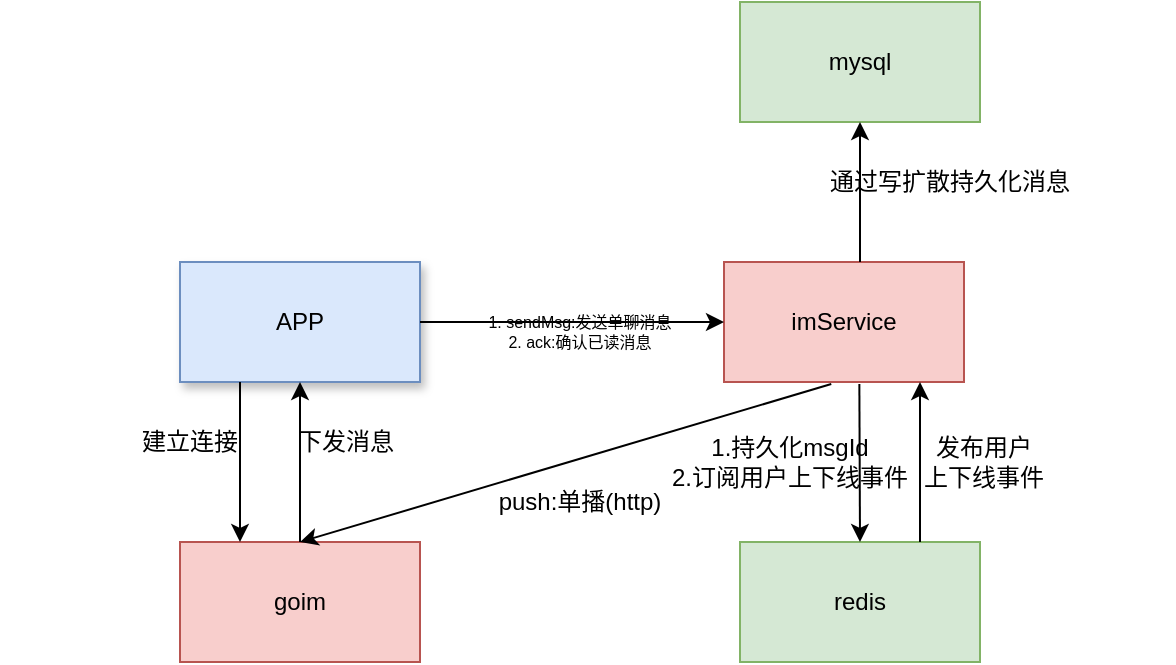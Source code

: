 <mxfile version="12.6.2" type="github"><diagram id="bsD2x_KO6xM0R5m1DpQU" name="Page-1"><mxGraphModel dx="773" dy="378" grid="1" gridSize="10" guides="1" tooltips="1" connect="1" arrows="1" fold="1" page="1" pageScale="1" pageWidth="827" pageHeight="1169" math="0" shadow="0"><root><mxCell id="0"/><mxCell id="1" parent="0"/><mxCell id="owGcyw35CdWoM1V62iLP-1" value="APP" style="rounded=0;whiteSpace=wrap;html=1;fillColor=#dae8fc;strokeColor=#6c8ebf;shadow=1;" parent="1" vertex="1"><mxGeometry x="330" y="140" width="120" height="60" as="geometry"/></mxCell><mxCell id="owGcyw35CdWoM1V62iLP-2" value="imService" style="rounded=0;whiteSpace=wrap;html=1;fillColor=#f8cecc;strokeColor=#b85450;" parent="1" vertex="1"><mxGeometry x="602" y="140" width="120" height="60" as="geometry"/></mxCell><mxCell id="owGcyw35CdWoM1V62iLP-3" value="redis" style="rounded=0;whiteSpace=wrap;html=1;fillColor=#d5e8d4;strokeColor=#82b366;" parent="1" vertex="1"><mxGeometry x="610" y="280" width="120" height="60" as="geometry"/></mxCell><mxCell id="owGcyw35CdWoM1V62iLP-4" value="goim" style="rounded=0;whiteSpace=wrap;html=1;fillColor=#f8cecc;strokeColor=#b85450;" parent="1" vertex="1"><mxGeometry x="330" y="280" width="120" height="60" as="geometry"/></mxCell><mxCell id="owGcyw35CdWoM1V62iLP-19" value="" style="endArrow=classic;html=1;entryX=0.5;entryY=1;entryDx=0;entryDy=0;exitX=0.5;exitY=0;exitDx=0;exitDy=0;" parent="1" source="owGcyw35CdWoM1V62iLP-4" target="owGcyw35CdWoM1V62iLP-1" edge="1"><mxGeometry width="50" height="50" relative="1" as="geometry"><mxPoint x="410" y="270" as="sourcePoint"/><mxPoint x="20" y="360" as="targetPoint"/></mxGeometry></mxCell><mxCell id="owGcyw35CdWoM1V62iLP-20" value="" style="endArrow=classic;html=1;exitX=1;exitY=0.5;exitDx=0;exitDy=0;entryX=0;entryY=0.5;entryDx=0;entryDy=0;" parent="1" source="owGcyw35CdWoM1V62iLP-1" target="owGcyw35CdWoM1V62iLP-2" edge="1"><mxGeometry width="50" height="50" relative="1" as="geometry"><mxPoint x="460" y="169.5" as="sourcePoint"/><mxPoint x="590" y="169.5" as="targetPoint"/></mxGeometry></mxCell><mxCell id="owGcyw35CdWoM1V62iLP-21" value="&lt;span style=&quot;font-size: 8px&quot;&gt;1. sendMsg:发送单聊消息&lt;br style=&quot;font-size: 8px&quot;&gt;2. ack:确认已读消息&lt;br&gt;&lt;/span&gt;&lt;span style=&quot;font-size: 8px&quot;&gt;&lt;br style=&quot;font-size: 8px&quot;&gt;&lt;/span&gt;" style="text;html=1;strokeColor=none;fillColor=none;align=center;verticalAlign=middle;whiteSpace=wrap;rounded=0;fontSize=8;" parent="1" vertex="1"><mxGeometry x="440" y="170" width="180" height="20" as="geometry"/></mxCell><mxCell id="owGcyw35CdWoM1V62iLP-22" value="" style="endArrow=classic;html=1;exitX=0.564;exitY=1.017;exitDx=0;exitDy=0;entryX=0.5;entryY=0;entryDx=0;entryDy=0;exitPerimeter=0;" parent="1" source="owGcyw35CdWoM1V62iLP-2" target="owGcyw35CdWoM1V62iLP-3" edge="1"><mxGeometry width="50" height="50" relative="1" as="geometry"><mxPoint x="-30" y="410" as="sourcePoint"/><mxPoint x="20" y="360" as="targetPoint"/></mxGeometry></mxCell><mxCell id="owGcyw35CdWoM1V62iLP-25" value="下发消息" style="text;html=1;strokeColor=none;fillColor=none;align=center;verticalAlign=middle;whiteSpace=wrap;rounded=0;" parent="1" vertex="1"><mxGeometry x="318" y="220" width="190" height="20" as="geometry"/></mxCell><mxCell id="1755NCm-XlZgy239TZWt-1" value="mysql" style="rounded=0;whiteSpace=wrap;html=1;fillColor=#d5e8d4;strokeColor=#82b366;" vertex="1" parent="1"><mxGeometry x="610" y="10" width="120" height="60" as="geometry"/></mxCell><mxCell id="1755NCm-XlZgy239TZWt-2" value="" style="endArrow=classic;html=1;" edge="1" parent="1" target="1755NCm-XlZgy239TZWt-1"><mxGeometry width="50" height="50" relative="1" as="geometry"><mxPoint x="670" y="140" as="sourcePoint"/><mxPoint x="673.28" y="290" as="targetPoint"/></mxGeometry></mxCell><mxCell id="1755NCm-XlZgy239TZWt-6" value="" style="endArrow=classic;html=1;entryX=0.5;entryY=0;entryDx=0;entryDy=0;exitX=0.447;exitY=1.017;exitDx=0;exitDy=0;exitPerimeter=0;" edge="1" parent="1" source="owGcyw35CdWoM1V62iLP-2" target="owGcyw35CdWoM1V62iLP-4"><mxGeometry width="50" height="50" relative="1" as="geometry"><mxPoint x="400" y="290" as="sourcePoint"/><mxPoint x="400" y="210" as="targetPoint"/></mxGeometry></mxCell><mxCell id="1755NCm-XlZgy239TZWt-7" value="push:单播(http)" style="text;html=1;strokeColor=none;fillColor=none;align=center;verticalAlign=middle;whiteSpace=wrap;rounded=0;" vertex="1" parent="1"><mxGeometry x="435" y="250" width="190" height="20" as="geometry"/></mxCell><mxCell id="1755NCm-XlZgy239TZWt-12" value="通过写扩散持久化消息" style="text;html=1;strokeColor=none;fillColor=none;align=center;verticalAlign=middle;whiteSpace=wrap;rounded=0;" vertex="1" parent="1"><mxGeometry x="620" y="90" width="190" height="20" as="geometry"/></mxCell><mxCell id="1755NCm-XlZgy239TZWt-14" value="" style="endArrow=classic;html=1;exitX=0.25;exitY=1;exitDx=0;exitDy=0;entryX=0.25;entryY=0;entryDx=0;entryDy=0;" edge="1" parent="1" source="owGcyw35CdWoM1V62iLP-1" target="owGcyw35CdWoM1V62iLP-4"><mxGeometry width="50" height="50" relative="1" as="geometry"><mxPoint x="400" y="290" as="sourcePoint"/><mxPoint x="420" y="280" as="targetPoint"/></mxGeometry></mxCell><mxCell id="1755NCm-XlZgy239TZWt-15" value="建立连接" style="text;html=1;strokeColor=none;fillColor=none;align=center;verticalAlign=middle;whiteSpace=wrap;rounded=0;" vertex="1" parent="1"><mxGeometry x="240" y="220" width="190" height="20" as="geometry"/></mxCell><mxCell id="1755NCm-XlZgy239TZWt-16" value="" style="endArrow=classic;html=1;entryX=0.5;entryY=1;entryDx=0;entryDy=0;exitX=0.5;exitY=0;exitDx=0;exitDy=0;" edge="1" parent="1"><mxGeometry width="50" height="50" relative="1" as="geometry"><mxPoint x="700" y="280" as="sourcePoint"/><mxPoint x="700" y="200" as="targetPoint"/></mxGeometry></mxCell><mxCell id="1755NCm-XlZgy239TZWt-17" value="发布用户&lt;br&gt;上下线事件" style="text;html=1;strokeColor=none;fillColor=none;align=center;verticalAlign=middle;whiteSpace=wrap;rounded=0;" vertex="1" parent="1"><mxGeometry x="637" y="230" width="190" height="20" as="geometry"/></mxCell><mxCell id="1755NCm-XlZgy239TZWt-20" value="1.持久化msgId&lt;br&gt;2.订阅用户上下线事件" style="text;html=1;strokeColor=none;fillColor=none;align=center;verticalAlign=middle;whiteSpace=wrap;rounded=0;" vertex="1" parent="1"><mxGeometry x="540" y="230" width="190" height="20" as="geometry"/></mxCell></root></mxGraphModel></diagram></mxfile>